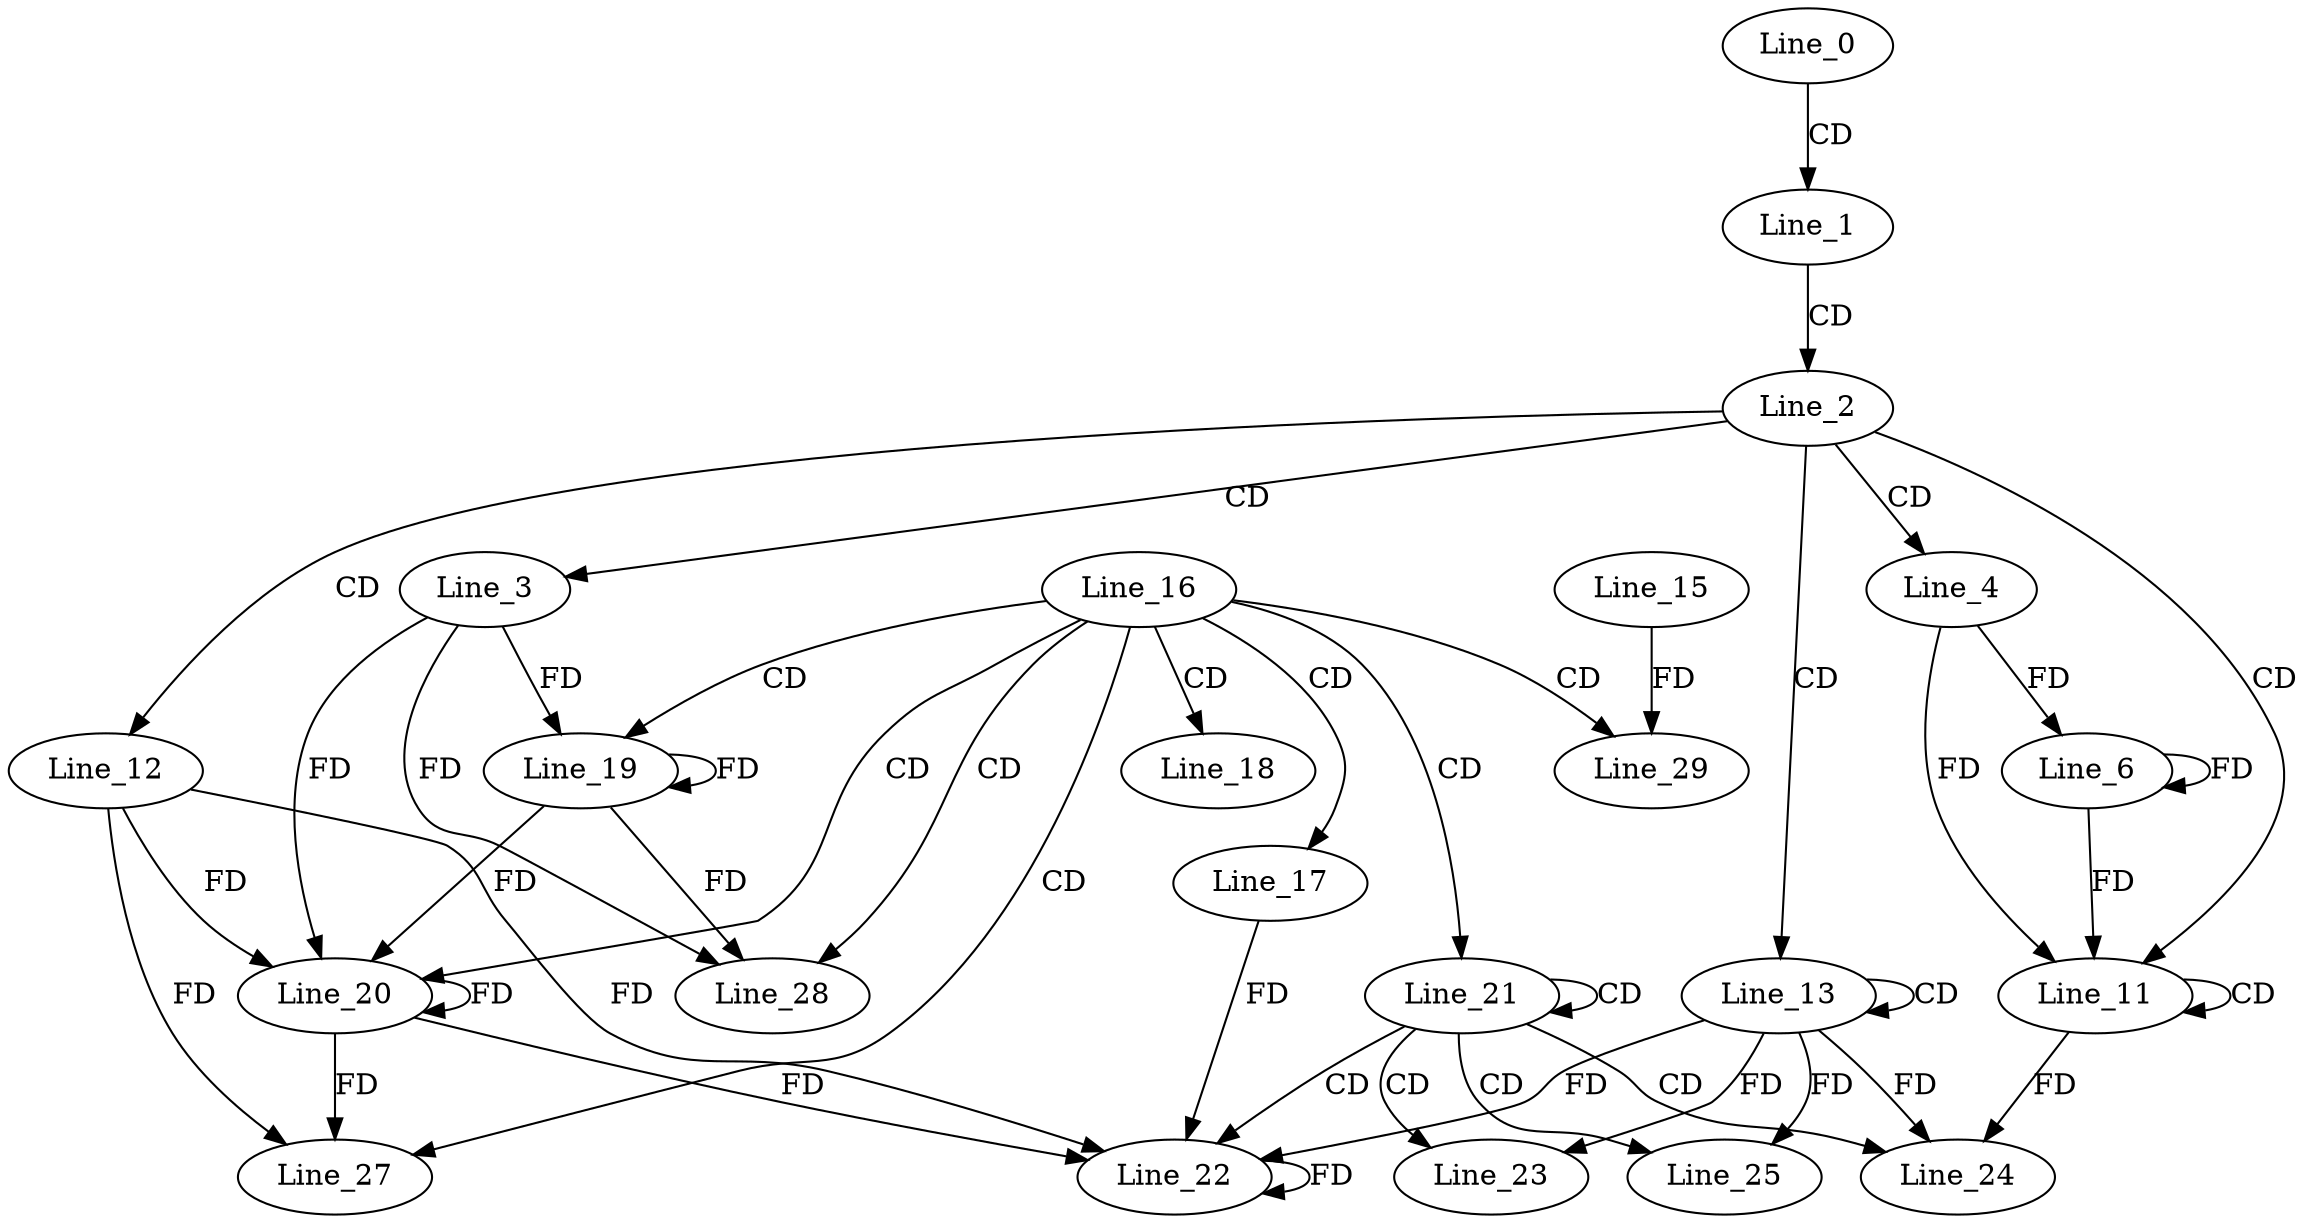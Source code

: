 digraph G {
  Line_0;
  Line_1;
  Line_2;
  Line_3;
  Line_4;
  Line_6;
  Line_11;
  Line_11;
  Line_12;
  Line_13;
  Line_13;
  Line_16;
  Line_17;
  Line_18;
  Line_19;
  Line_20;
  Line_20;
  Line_21;
  Line_22;
  Line_22;
  Line_23;
  Line_24;
  Line_25;
  Line_27;
  Line_28;
  Line_29;
  Line_15;
  Line_0 -> Line_1 [ label="CD" ];
  Line_1 -> Line_2 [ label="CD" ];
  Line_2 -> Line_3 [ label="CD" ];
  Line_2 -> Line_4 [ label="CD" ];
  Line_4 -> Line_6 [ label="FD" ];
  Line_6 -> Line_6 [ label="FD" ];
  Line_2 -> Line_11 [ label="CD" ];
  Line_11 -> Line_11 [ label="CD" ];
  Line_4 -> Line_11 [ label="FD" ];
  Line_6 -> Line_11 [ label="FD" ];
  Line_2 -> Line_12 [ label="CD" ];
  Line_2 -> Line_13 [ label="CD" ];
  Line_13 -> Line_13 [ label="CD" ];
  Line_16 -> Line_17 [ label="CD" ];
  Line_16 -> Line_18 [ label="CD" ];
  Line_16 -> Line_19 [ label="CD" ];
  Line_19 -> Line_19 [ label="FD" ];
  Line_3 -> Line_19 [ label="FD" ];
  Line_16 -> Line_20 [ label="CD" ];
  Line_20 -> Line_20 [ label="FD" ];
  Line_12 -> Line_20 [ label="FD" ];
  Line_19 -> Line_20 [ label="FD" ];
  Line_3 -> Line_20 [ label="FD" ];
  Line_16 -> Line_21 [ label="CD" ];
  Line_21 -> Line_21 [ label="CD" ];
  Line_21 -> Line_22 [ label="CD" ];
  Line_22 -> Line_22 [ label="FD" ];
  Line_17 -> Line_22 [ label="FD" ];
  Line_20 -> Line_22 [ label="FD" ];
  Line_12 -> Line_22 [ label="FD" ];
  Line_13 -> Line_22 [ label="FD" ];
  Line_21 -> Line_23 [ label="CD" ];
  Line_13 -> Line_23 [ label="FD" ];
  Line_21 -> Line_24 [ label="CD" ];
  Line_11 -> Line_24 [ label="FD" ];
  Line_13 -> Line_24 [ label="FD" ];
  Line_21 -> Line_25 [ label="CD" ];
  Line_13 -> Line_25 [ label="FD" ];
  Line_16 -> Line_27 [ label="CD" ];
  Line_20 -> Line_27 [ label="FD" ];
  Line_12 -> Line_27 [ label="FD" ];
  Line_16 -> Line_28 [ label="CD" ];
  Line_19 -> Line_28 [ label="FD" ];
  Line_3 -> Line_28 [ label="FD" ];
  Line_16 -> Line_29 [ label="CD" ];
  Line_15 -> Line_29 [ label="FD" ];
}

